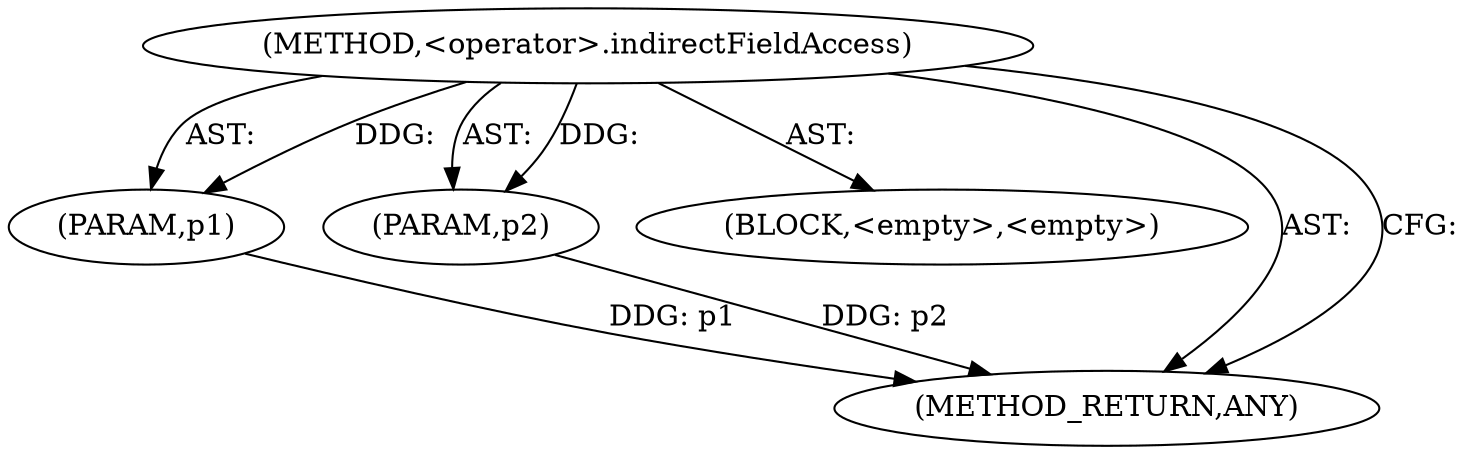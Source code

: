 digraph "&lt;operator&gt;.indirectFieldAccess" {  
"134" [label = <(METHOD,&lt;operator&gt;.indirectFieldAccess)> ]
"135" [label = <(PARAM,p1)> ]
"136" [label = <(PARAM,p2)> ]
"137" [label = <(BLOCK,&lt;empty&gt;,&lt;empty&gt;)> ]
"138" [label = <(METHOD_RETURN,ANY)> ]
  "134" -> "135"  [ label = "AST: "] 
  "134" -> "137"  [ label = "AST: "] 
  "134" -> "136"  [ label = "AST: "] 
  "134" -> "138"  [ label = "AST: "] 
  "134" -> "138"  [ label = "CFG: "] 
  "135" -> "138"  [ label = "DDG: p1"] 
  "136" -> "138"  [ label = "DDG: p2"] 
  "134" -> "135"  [ label = "DDG: "] 
  "134" -> "136"  [ label = "DDG: "] 
}
